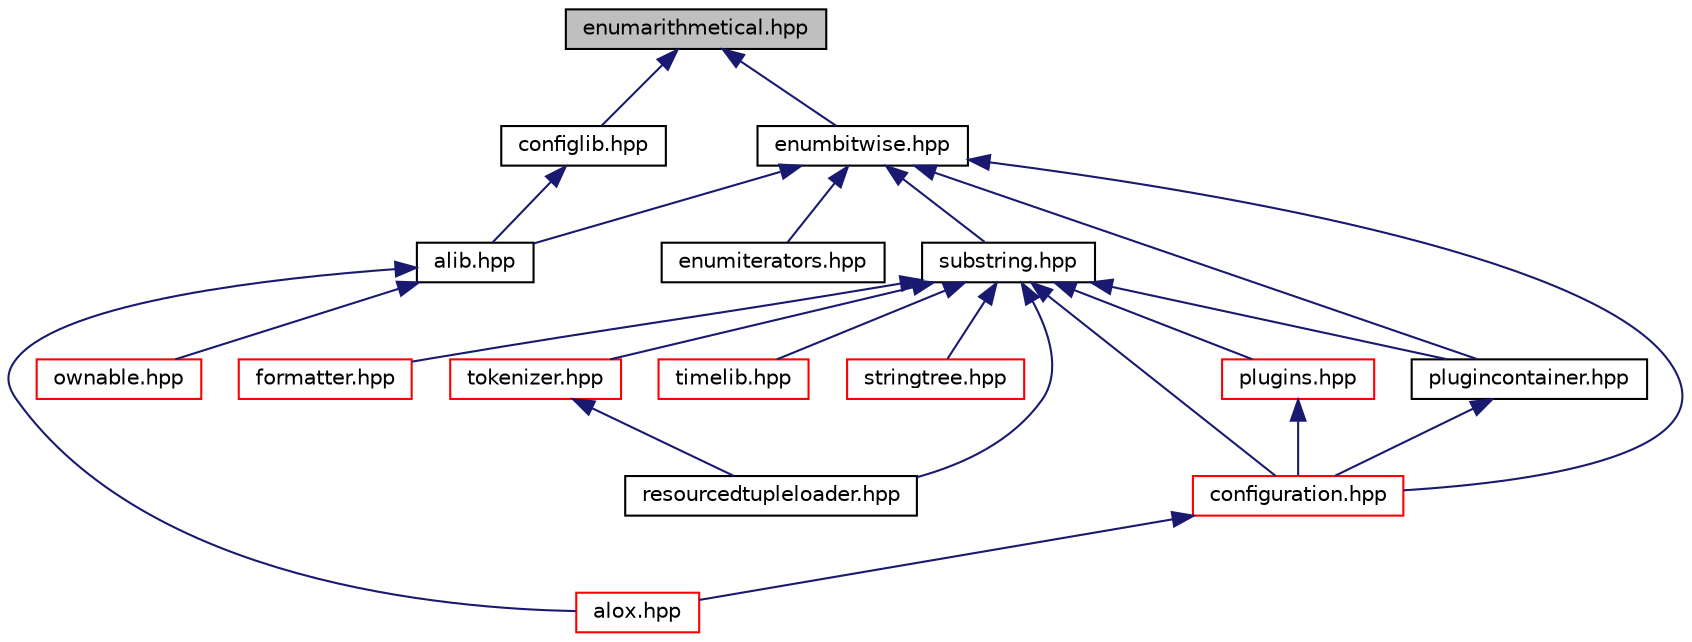digraph "enumarithmetical.hpp"
{
  edge [fontname="Helvetica",fontsize="10",labelfontname="Helvetica",labelfontsize="10"];
  node [fontname="Helvetica",fontsize="10",shape=record];
  Node1 [label="enumarithmetical.hpp",height=0.2,width=0.4,color="black", fillcolor="grey75", style="filled", fontcolor="black"];
  Node1 -> Node2 [dir="back",color="midnightblue",fontsize="10",style="solid",fontname="Helvetica"];
  Node2 [label="configlib.hpp",height=0.2,width=0.4,color="black", fillcolor="white", style="filled",URL="$configlib_8hpp.html"];
  Node2 -> Node3 [dir="back",color="midnightblue",fontsize="10",style="solid",fontname="Helvetica"];
  Node3 [label="alib.hpp",height=0.2,width=0.4,color="black", fillcolor="white", style="filled",URL="$alib_8hpp.html"];
  Node3 -> Node4 [dir="back",color="midnightblue",fontsize="10",style="solid",fontname="Helvetica"];
  Node4 [label="ownable.hpp",height=0.2,width=0.4,color="red", fillcolor="white", style="filled",URL="$ownable_8hpp.html"];
  Node3 -> Node8 [dir="back",color="midnightblue",fontsize="10",style="solid",fontname="Helvetica"];
  Node8 [label="alox.hpp",height=0.2,width=0.4,color="red", fillcolor="white", style="filled",URL="$alox_8hpp.html"];
  Node1 -> Node35 [dir="back",color="midnightblue",fontsize="10",style="solid",fontname="Helvetica"];
  Node35 [label="enumbitwise.hpp",height=0.2,width=0.4,color="black", fillcolor="white", style="filled",URL="$enumbitwise_8hpp.html"];
  Node35 -> Node3 [dir="back",color="midnightblue",fontsize="10",style="solid",fontname="Helvetica"];
  Node35 -> Node7 [dir="back",color="midnightblue",fontsize="10",style="solid",fontname="Helvetica"];
  Node7 [label="configuration.hpp",height=0.2,width=0.4,color="red", fillcolor="white", style="filled",URL="$configuration_8hpp.html"];
  Node7 -> Node8 [dir="back",color="midnightblue",fontsize="10",style="solid",fontname="Helvetica"];
  Node35 -> Node36 [dir="back",color="midnightblue",fontsize="10",style="solid",fontname="Helvetica"];
  Node36 [label="enumiterators.hpp",height=0.2,width=0.4,color="black", fillcolor="white", style="filled",URL="$enumiterators_8hpp.html"];
  Node35 -> Node37 [dir="back",color="midnightblue",fontsize="10",style="solid",fontname="Helvetica"];
  Node37 [label="substring.hpp",height=0.2,width=0.4,color="black", fillcolor="white", style="filled",URL="$substring_8hpp.html"];
  Node37 -> Node7 [dir="back",color="midnightblue",fontsize="10",style="solid",fontname="Helvetica"];
  Node37 -> Node38 [dir="back",color="midnightblue",fontsize="10",style="solid",fontname="Helvetica"];
  Node38 [label="plugins.hpp",height=0.2,width=0.4,color="red", fillcolor="white", style="filled",URL="$plugins_8hpp.html"];
  Node38 -> Node7 [dir="back",color="midnightblue",fontsize="10",style="solid",fontname="Helvetica"];
  Node37 -> Node41 [dir="back",color="midnightblue",fontsize="10",style="solid",fontname="Helvetica"];
  Node41 [label="resourcedtupleloader.hpp",height=0.2,width=0.4,color="black", fillcolor="white", style="filled",URL="$resourcedtupleloader_8hpp.html"];
  Node37 -> Node26 [dir="back",color="midnightblue",fontsize="10",style="solid",fontname="Helvetica"];
  Node26 [label="formatter.hpp",height=0.2,width=0.4,color="red", fillcolor="white", style="filled",URL="$formatter_8hpp.html"];
  Node37 -> Node42 [dir="back",color="midnightblue",fontsize="10",style="solid",fontname="Helvetica"];
  Node42 [label="tokenizer.hpp",height=0.2,width=0.4,color="red", fillcolor="white", style="filled",URL="$tokenizer_8hpp.html"];
  Node42 -> Node41 [dir="back",color="midnightblue",fontsize="10",style="solid",fontname="Helvetica"];
  Node37 -> Node43 [dir="back",color="midnightblue",fontsize="10",style="solid",fontname="Helvetica"];
  Node43 [label="timelib.hpp",height=0.2,width=0.4,color="red", fillcolor="white", style="filled",URL="$timelib_8hpp.html"];
  Node37 -> Node34 [dir="back",color="midnightblue",fontsize="10",style="solid",fontname="Helvetica"];
  Node34 [label="plugincontainer.hpp",height=0.2,width=0.4,color="black", fillcolor="white", style="filled",URL="$plugincontainer_8hpp.html"];
  Node34 -> Node7 [dir="back",color="midnightblue",fontsize="10",style="solid",fontname="Helvetica"];
  Node37 -> Node51 [dir="back",color="midnightblue",fontsize="10",style="solid",fontname="Helvetica"];
  Node51 [label="stringtree.hpp",height=0.2,width=0.4,color="red", fillcolor="white", style="filled",URL="$stringtree_8hpp.html"];
  Node35 -> Node34 [dir="back",color="midnightblue",fontsize="10",style="solid",fontname="Helvetica"];
}
